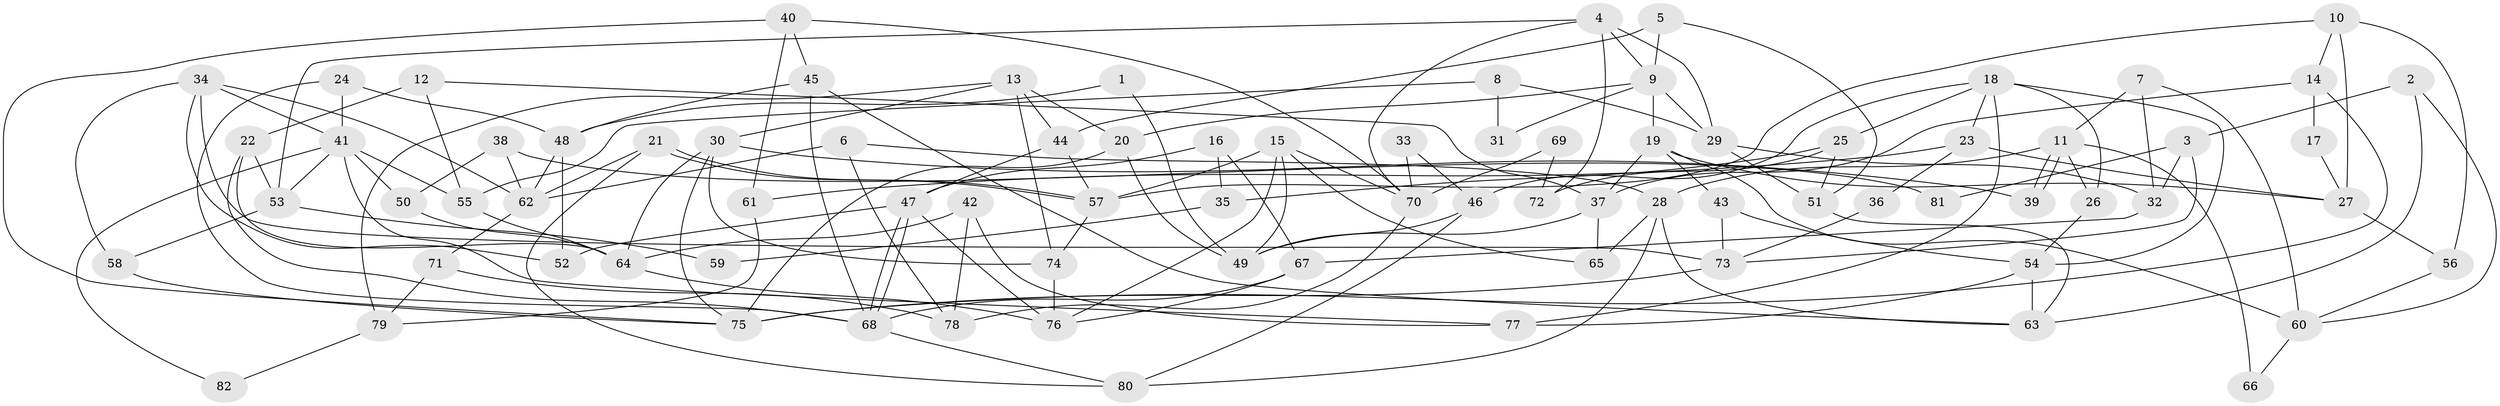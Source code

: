 // coarse degree distribution, {2: 0.0975609756097561, 5: 0.12195121951219512, 4: 0.34146341463414637, 7: 0.12195121951219512, 3: 0.17073170731707318, 6: 0.04878048780487805, 8: 0.07317073170731707, 9: 0.024390243902439025}
// Generated by graph-tools (version 1.1) at 2025/53/03/04/25 21:53:55]
// undirected, 82 vertices, 164 edges
graph export_dot {
graph [start="1"]
  node [color=gray90,style=filled];
  1;
  2;
  3;
  4;
  5;
  6;
  7;
  8;
  9;
  10;
  11;
  12;
  13;
  14;
  15;
  16;
  17;
  18;
  19;
  20;
  21;
  22;
  23;
  24;
  25;
  26;
  27;
  28;
  29;
  30;
  31;
  32;
  33;
  34;
  35;
  36;
  37;
  38;
  39;
  40;
  41;
  42;
  43;
  44;
  45;
  46;
  47;
  48;
  49;
  50;
  51;
  52;
  53;
  54;
  55;
  56;
  57;
  58;
  59;
  60;
  61;
  62;
  63;
  64;
  65;
  66;
  67;
  68;
  69;
  70;
  71;
  72;
  73;
  74;
  75;
  76;
  77;
  78;
  79;
  80;
  81;
  82;
  1 -- 48;
  1 -- 49;
  2 -- 63;
  2 -- 3;
  2 -- 60;
  3 -- 73;
  3 -- 32;
  3 -- 81;
  4 -- 29;
  4 -- 9;
  4 -- 53;
  4 -- 70;
  4 -- 72;
  5 -- 9;
  5 -- 44;
  5 -- 51;
  6 -- 28;
  6 -- 62;
  6 -- 78;
  7 -- 32;
  7 -- 60;
  7 -- 11;
  8 -- 55;
  8 -- 29;
  8 -- 31;
  9 -- 19;
  9 -- 20;
  9 -- 29;
  9 -- 31;
  10 -- 57;
  10 -- 14;
  10 -- 27;
  10 -- 56;
  11 -- 39;
  11 -- 39;
  11 -- 26;
  11 -- 28;
  11 -- 66;
  12 -- 22;
  12 -- 55;
  12 -- 37;
  13 -- 79;
  13 -- 74;
  13 -- 20;
  13 -- 30;
  13 -- 44;
  14 -- 37;
  14 -- 75;
  14 -- 17;
  15 -- 57;
  15 -- 65;
  15 -- 49;
  15 -- 70;
  15 -- 76;
  16 -- 67;
  16 -- 47;
  16 -- 35;
  17 -- 27;
  18 -- 77;
  18 -- 46;
  18 -- 23;
  18 -- 25;
  18 -- 26;
  18 -- 54;
  19 -- 37;
  19 -- 27;
  19 -- 43;
  19 -- 60;
  20 -- 75;
  20 -- 49;
  21 -- 57;
  21 -- 57;
  21 -- 80;
  21 -- 62;
  22 -- 53;
  22 -- 68;
  22 -- 64;
  23 -- 27;
  23 -- 36;
  23 -- 61;
  24 -- 41;
  24 -- 48;
  24 -- 68;
  25 -- 51;
  25 -- 35;
  25 -- 72;
  26 -- 54;
  27 -- 56;
  28 -- 63;
  28 -- 65;
  28 -- 80;
  29 -- 51;
  29 -- 32;
  30 -- 64;
  30 -- 39;
  30 -- 74;
  30 -- 75;
  32 -- 67;
  33 -- 70;
  33 -- 46;
  34 -- 62;
  34 -- 58;
  34 -- 41;
  34 -- 52;
  34 -- 73;
  35 -- 59;
  36 -- 73;
  37 -- 49;
  37 -- 65;
  38 -- 62;
  38 -- 50;
  38 -- 81;
  40 -- 70;
  40 -- 75;
  40 -- 45;
  40 -- 61;
  41 -- 77;
  41 -- 50;
  41 -- 53;
  41 -- 55;
  41 -- 82;
  42 -- 78;
  42 -- 64;
  42 -- 77;
  43 -- 54;
  43 -- 73;
  44 -- 47;
  44 -- 57;
  45 -- 68;
  45 -- 48;
  45 -- 63;
  46 -- 49;
  46 -- 80;
  47 -- 76;
  47 -- 68;
  47 -- 68;
  47 -- 52;
  48 -- 52;
  48 -- 62;
  50 -- 64;
  51 -- 63;
  53 -- 58;
  53 -- 59;
  54 -- 63;
  54 -- 77;
  55 -- 64;
  56 -- 60;
  57 -- 74;
  58 -- 75;
  60 -- 66;
  61 -- 79;
  62 -- 71;
  64 -- 76;
  67 -- 76;
  67 -- 68;
  68 -- 80;
  69 -- 70;
  69 -- 72;
  70 -- 78;
  71 -- 78;
  71 -- 79;
  73 -- 75;
  74 -- 76;
  79 -- 82;
}
